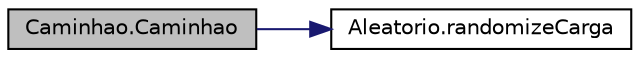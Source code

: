 digraph "Caminhao.Caminhao"
{
  edge [fontname="Helvetica",fontsize="10",labelfontname="Helvetica",labelfontsize="10"];
  node [fontname="Helvetica",fontsize="10",shape=record];
  rankdir="LR";
  Node0 [label="Caminhao.Caminhao",height=0.2,width=0.4,color="black", fillcolor="grey75", style="filled", fontcolor="black"];
  Node0 -> Node1 [color="midnightblue",fontsize="10",style="solid",fontname="Helvetica"];
  Node1 [label="Aleatorio.randomizeCarga",height=0.2,width=0.4,color="black", fillcolor="white", style="filled",URL="$class_aleatorio.html#a2a4832bca1561b9c4b47a28427599607",tooltip="volta um número aleatório entre 10000 e 30000 "];
}
